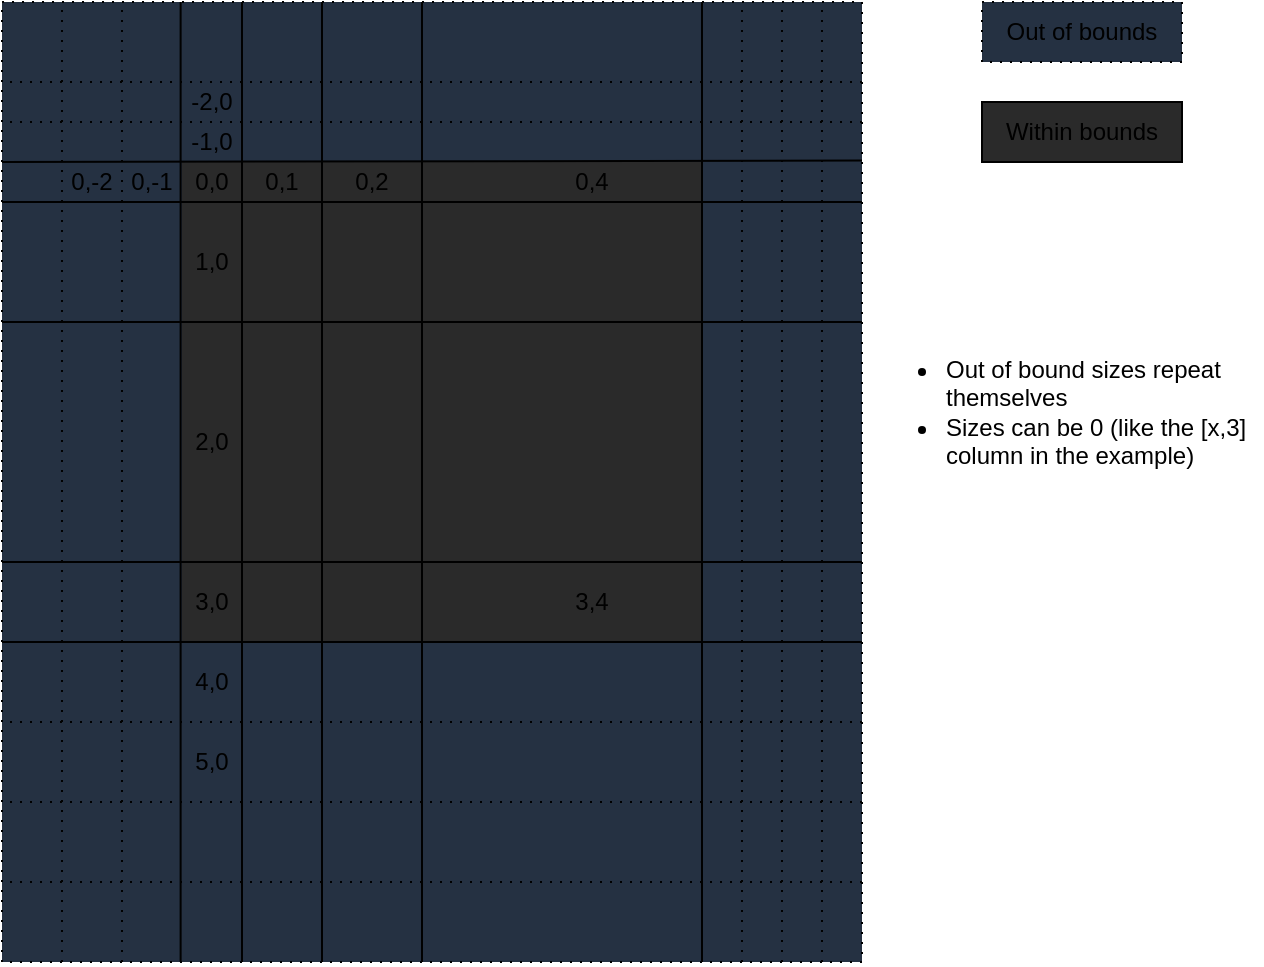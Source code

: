 <mxfile version="19.0.2" type="device"><diagram id="W0QUQjdDogGGCXk3K_v2" name="Page-1"><mxGraphModel dx="561" dy="583" grid="1" gridSize="10" guides="1" tooltips="1" connect="1" arrows="1" fold="1" page="1" pageScale="1" pageWidth="850" pageHeight="1100" math="0" shadow="0"><root><mxCell id="0"/><mxCell id="1" parent="0"/><mxCell id="i2VImGxzq6x0aR0QQufj-20" value="" style="rounded=0;whiteSpace=wrap;html=1;fontSize=18;fillColor=#253142;dashed=1;dashPattern=1 4;strokeWidth=1;perimeterSpacing=0;" vertex="1" parent="1"><mxGeometry x="70" y="40" width="430" height="480" as="geometry"/></mxCell><mxCell id="Di94l-wS998mliaM3AcQ-11" value="" style="rounded=0;whiteSpace=wrap;html=1;fontSize=18;strokeColor=none;fillColor=#2A2A2A;sketch=0;shadow=0;glass=0;" parent="1" vertex="1"><mxGeometry x="160" y="120" width="260" height="240" as="geometry"/></mxCell><mxCell id="i2VImGxzq6x0aR0QQufj-1" value="" style="endArrow=none;html=1;rounded=0;" edge="1" parent="1"><mxGeometry width="50" height="50" relative="1" as="geometry"><mxPoint x="190" y="520" as="sourcePoint"/><mxPoint x="190" y="40" as="targetPoint"/></mxGeometry></mxCell><mxCell id="i2VImGxzq6x0aR0QQufj-2" value="" style="endArrow=none;html=1;rounded=0;" edge="1" parent="1"><mxGeometry width="50" height="50" relative="1" as="geometry"><mxPoint x="230" y="520" as="sourcePoint"/><mxPoint x="230" y="40" as="targetPoint"/></mxGeometry></mxCell><mxCell id="i2VImGxzq6x0aR0QQufj-3" value="" style="endArrow=none;html=1;rounded=0;" edge="1" parent="1"><mxGeometry width="50" height="50" relative="1" as="geometry"><mxPoint x="280" y="520" as="sourcePoint"/><mxPoint x="280" y="40" as="targetPoint"/></mxGeometry></mxCell><mxCell id="i2VImGxzq6x0aR0QQufj-5" value="" style="endArrow=none;html=1;rounded=0;dashed=1;dashPattern=1 4;" edge="1" parent="1"><mxGeometry width="50" height="50" relative="1" as="geometry"><mxPoint x="460" y="520" as="sourcePoint"/><mxPoint x="460" y="40" as="targetPoint"/></mxGeometry></mxCell><mxCell id="i2VImGxzq6x0aR0QQufj-6" value="" style="endArrow=none;html=1;rounded=0;dashed=1;dashPattern=1 4;" edge="1" parent="1"><mxGeometry width="50" height="50" relative="1" as="geometry"><mxPoint x="480" y="520" as="sourcePoint"/><mxPoint x="480" y="40" as="targetPoint"/></mxGeometry></mxCell><mxCell id="i2VImGxzq6x0aR0QQufj-7" value="" style="endArrow=none;html=1;rounded=0;" edge="1" parent="1"><mxGeometry width="50" height="50" relative="1" as="geometry"><mxPoint x="500" y="140" as="sourcePoint"/><mxPoint x="70" y="140" as="targetPoint"/></mxGeometry></mxCell><mxCell id="i2VImGxzq6x0aR0QQufj-8" value="" style="endArrow=none;html=1;rounded=0;" edge="1" parent="1"><mxGeometry width="50" height="50" relative="1" as="geometry"><mxPoint x="500" y="200" as="sourcePoint"/><mxPoint x="70" y="200" as="targetPoint"/></mxGeometry></mxCell><mxCell id="i2VImGxzq6x0aR0QQufj-9" value="" style="endArrow=none;html=1;rounded=0;" edge="1" parent="1"><mxGeometry width="50" height="50" relative="1" as="geometry"><mxPoint x="500" y="320" as="sourcePoint"/><mxPoint x="70" y="320" as="targetPoint"/></mxGeometry></mxCell><mxCell id="i2VImGxzq6x0aR0QQufj-11" value="0,0" style="text;html=1;strokeColor=none;fillColor=none;align=center;verticalAlign=middle;whiteSpace=wrap;rounded=0;" vertex="1" parent="1"><mxGeometry x="160" y="120" width="30" height="20" as="geometry"/></mxCell><mxCell id="i2VImGxzq6x0aR0QQufj-12" value="1,0" style="text;html=1;strokeColor=none;fillColor=none;align=center;verticalAlign=middle;whiteSpace=wrap;rounded=0;" vertex="1" parent="1"><mxGeometry x="160" y="160" width="30" height="20" as="geometry"/></mxCell><mxCell id="i2VImGxzq6x0aR0QQufj-13" value="2,0" style="text;html=1;strokeColor=none;fillColor=none;align=center;verticalAlign=middle;whiteSpace=wrap;rounded=0;" vertex="1" parent="1"><mxGeometry x="160" y="250" width="30" height="20" as="geometry"/></mxCell><mxCell id="i2VImGxzq6x0aR0QQufj-14" value="3,0" style="text;html=1;strokeColor=none;fillColor=none;align=center;verticalAlign=middle;whiteSpace=wrap;rounded=0;" vertex="1" parent="1"><mxGeometry x="160" y="330" width="30" height="20" as="geometry"/></mxCell><mxCell id="i2VImGxzq6x0aR0QQufj-15" value="4,0" style="text;html=1;strokeColor=none;fillColor=none;align=center;verticalAlign=middle;whiteSpace=wrap;rounded=0;" vertex="1" parent="1"><mxGeometry x="160" y="370" width="30" height="20" as="geometry"/></mxCell><mxCell id="i2VImGxzq6x0aR0QQufj-18" value="" style="endArrow=none;html=1;rounded=0;dashed=1;dashPattern=1 4;" edge="1" parent="1"><mxGeometry width="50" height="50" relative="1" as="geometry"><mxPoint x="500" y="440" as="sourcePoint"/><mxPoint x="70" y="440" as="targetPoint"/></mxGeometry></mxCell><mxCell id="i2VImGxzq6x0aR0QQufj-19" value="" style="endArrow=none;html=1;rounded=0;dashed=1;dashPattern=1 4;" edge="1" parent="1"><mxGeometry width="50" height="50" relative="1" as="geometry"><mxPoint x="500" y="480" as="sourcePoint"/><mxPoint x="70" y="480" as="targetPoint"/></mxGeometry></mxCell><mxCell id="i2VImGxzq6x0aR0QQufj-21" value="" style="endArrow=none;html=1;rounded=0;" edge="1" parent="1"><mxGeometry width="50" height="50" relative="1" as="geometry"><mxPoint x="500" y="119.31" as="sourcePoint"/><mxPoint x="70" y="120" as="targetPoint"/></mxGeometry></mxCell><mxCell id="i2VImGxzq6x0aR0QQufj-22" value="" style="endArrow=none;html=1;rounded=0;dashed=1;dashPattern=1 4;" edge="1" parent="1"><mxGeometry width="50" height="50" relative="1" as="geometry"><mxPoint x="500" y="100" as="sourcePoint"/><mxPoint x="70" y="100" as="targetPoint"/></mxGeometry></mxCell><mxCell id="i2VImGxzq6x0aR0QQufj-23" value="" style="endArrow=none;html=1;rounded=0;dashed=1;dashPattern=1 4;" edge="1" parent="1"><mxGeometry width="50" height="50" relative="1" as="geometry"><mxPoint x="500" y="80" as="sourcePoint"/><mxPoint x="70" y="80" as="targetPoint"/></mxGeometry></mxCell><mxCell id="i2VImGxzq6x0aR0QQufj-24" value="" style="endArrow=none;html=1;rounded=0;dashed=1;dashPattern=1 4;" edge="1" parent="1"><mxGeometry width="50" height="50" relative="1" as="geometry"><mxPoint x="500" y="400" as="sourcePoint"/><mxPoint x="70" y="400" as="targetPoint"/></mxGeometry></mxCell><mxCell id="i2VImGxzq6x0aR0QQufj-26" value="5,0" style="text;html=1;strokeColor=none;fillColor=none;align=center;verticalAlign=middle;whiteSpace=wrap;rounded=0;" vertex="1" parent="1"><mxGeometry x="160" y="410" width="30" height="20" as="geometry"/></mxCell><mxCell id="i2VImGxzq6x0aR0QQufj-27" value="-1,0" style="text;html=1;strokeColor=none;fillColor=none;align=center;verticalAlign=middle;whiteSpace=wrap;rounded=0;" vertex="1" parent="1"><mxGeometry x="160" y="100" width="30" height="20" as="geometry"/></mxCell><mxCell id="i2VImGxzq6x0aR0QQufj-28" value="-2,0" style="text;html=1;strokeColor=none;fillColor=none;align=center;verticalAlign=middle;whiteSpace=wrap;rounded=0;" vertex="1" parent="1"><mxGeometry x="160" y="80" width="30" height="20" as="geometry"/></mxCell><mxCell id="i2VImGxzq6x0aR0QQufj-29" value="" style="endArrow=none;html=1;rounded=0;" edge="1" parent="1"><mxGeometry width="50" height="50" relative="1" as="geometry"><mxPoint x="500" y="360" as="sourcePoint"/><mxPoint x="70" y="360" as="targetPoint"/></mxGeometry></mxCell><mxCell id="i2VImGxzq6x0aR0QQufj-30" value="" style="endArrow=none;html=1;rounded=0;dashed=1;dashPattern=1 4;" edge="1" parent="1"><mxGeometry width="50" height="50" relative="1" as="geometry"><mxPoint x="440" y="520" as="sourcePoint"/><mxPoint x="440" y="40" as="targetPoint"/></mxGeometry></mxCell><mxCell id="i2VImGxzq6x0aR0QQufj-31" value="" style="endArrow=none;html=1;rounded=0;" edge="1" parent="1"><mxGeometry width="50" height="50" relative="1" as="geometry"><mxPoint x="420" y="520" as="sourcePoint"/><mxPoint x="420" y="40" as="targetPoint"/></mxGeometry></mxCell><mxCell id="i2VImGxzq6x0aR0QQufj-32" value="" style="endArrow=none;html=1;rounded=0;" edge="1" parent="1"><mxGeometry width="50" height="50" relative="1" as="geometry"><mxPoint x="159.31" y="520" as="sourcePoint"/><mxPoint x="159.31" y="40" as="targetPoint"/></mxGeometry></mxCell><mxCell id="i2VImGxzq6x0aR0QQufj-33" value="" style="endArrow=none;html=1;rounded=0;dashed=1;dashPattern=1 4;" edge="1" parent="1"><mxGeometry width="50" height="50" relative="1" as="geometry"><mxPoint x="130" y="520" as="sourcePoint"/><mxPoint x="130" y="40" as="targetPoint"/></mxGeometry></mxCell><mxCell id="i2VImGxzq6x0aR0QQufj-34" value="" style="endArrow=none;html=1;rounded=0;dashed=1;dashPattern=1 4;" edge="1" parent="1"><mxGeometry width="50" height="50" relative="1" as="geometry"><mxPoint x="100" y="520" as="sourcePoint"/><mxPoint x="100" y="40" as="targetPoint"/></mxGeometry></mxCell><mxCell id="i2VImGxzq6x0aR0QQufj-35" value="3,4" style="text;html=1;strokeColor=none;fillColor=none;align=center;verticalAlign=middle;whiteSpace=wrap;rounded=0;" vertex="1" parent="1"><mxGeometry x="350" y="330" width="30" height="20" as="geometry"/></mxCell><mxCell id="i2VImGxzq6x0aR0QQufj-36" value="0,4" style="text;html=1;strokeColor=none;fillColor=none;align=center;verticalAlign=middle;whiteSpace=wrap;rounded=0;" vertex="1" parent="1"><mxGeometry x="350" y="120" width="30" height="20" as="geometry"/></mxCell><mxCell id="i2VImGxzq6x0aR0QQufj-37" value="0,-1" style="text;html=1;strokeColor=none;fillColor=none;align=center;verticalAlign=middle;whiteSpace=wrap;rounded=0;" vertex="1" parent="1"><mxGeometry x="130" y="120" width="30" height="20" as="geometry"/></mxCell><mxCell id="i2VImGxzq6x0aR0QQufj-38" value="0,-2" style="text;html=1;strokeColor=none;fillColor=none;align=center;verticalAlign=middle;whiteSpace=wrap;rounded=0;" vertex="1" parent="1"><mxGeometry x="100" y="120" width="30" height="20" as="geometry"/></mxCell><mxCell id="i2VImGxzq6x0aR0QQufj-39" value="0,1" style="text;html=1;strokeColor=none;fillColor=none;align=center;verticalAlign=middle;whiteSpace=wrap;rounded=0;" vertex="1" parent="1"><mxGeometry x="190" y="120" width="40" height="20" as="geometry"/></mxCell><mxCell id="i2VImGxzq6x0aR0QQufj-41" value="0,2" style="text;html=1;strokeColor=none;fillColor=none;align=center;verticalAlign=middle;whiteSpace=wrap;rounded=0;" vertex="1" parent="1"><mxGeometry x="240" y="120" width="30" height="20" as="geometry"/></mxCell><mxCell id="i2VImGxzq6x0aR0QQufj-44" value="Out of bounds" style="text;html=1;strokeColor=default;fillColor=#253142;align=center;verticalAlign=middle;whiteSpace=wrap;rounded=0;dashed=1;dashPattern=1 4;" vertex="1" parent="1"><mxGeometry x="560" y="40" width="100" height="30" as="geometry"/></mxCell><mxCell id="i2VImGxzq6x0aR0QQufj-45" value="Within bounds" style="text;html=1;strokeColor=default;fillColor=#2A2A2A;align=center;verticalAlign=middle;whiteSpace=wrap;rounded=0;" vertex="1" parent="1"><mxGeometry x="560" y="90" width="100" height="30" as="geometry"/></mxCell><mxCell id="i2VImGxzq6x0aR0QQufj-46" value="&lt;ul&gt;&lt;li&gt;Out of bound sizes repeat themselves&lt;/li&gt;&lt;li&gt;Sizes can be 0 (like the [x,3] column in the example)&lt;/li&gt;&lt;/ul&gt;" style="text;html=1;strokeColor=none;fillColor=none;align=left;verticalAlign=middle;whiteSpace=wrap;rounded=0;sketch=0;" vertex="1" parent="1"><mxGeometry x="500" y="160" width="200" height="170" as="geometry"/></mxCell></root></mxGraphModel></diagram></mxfile>